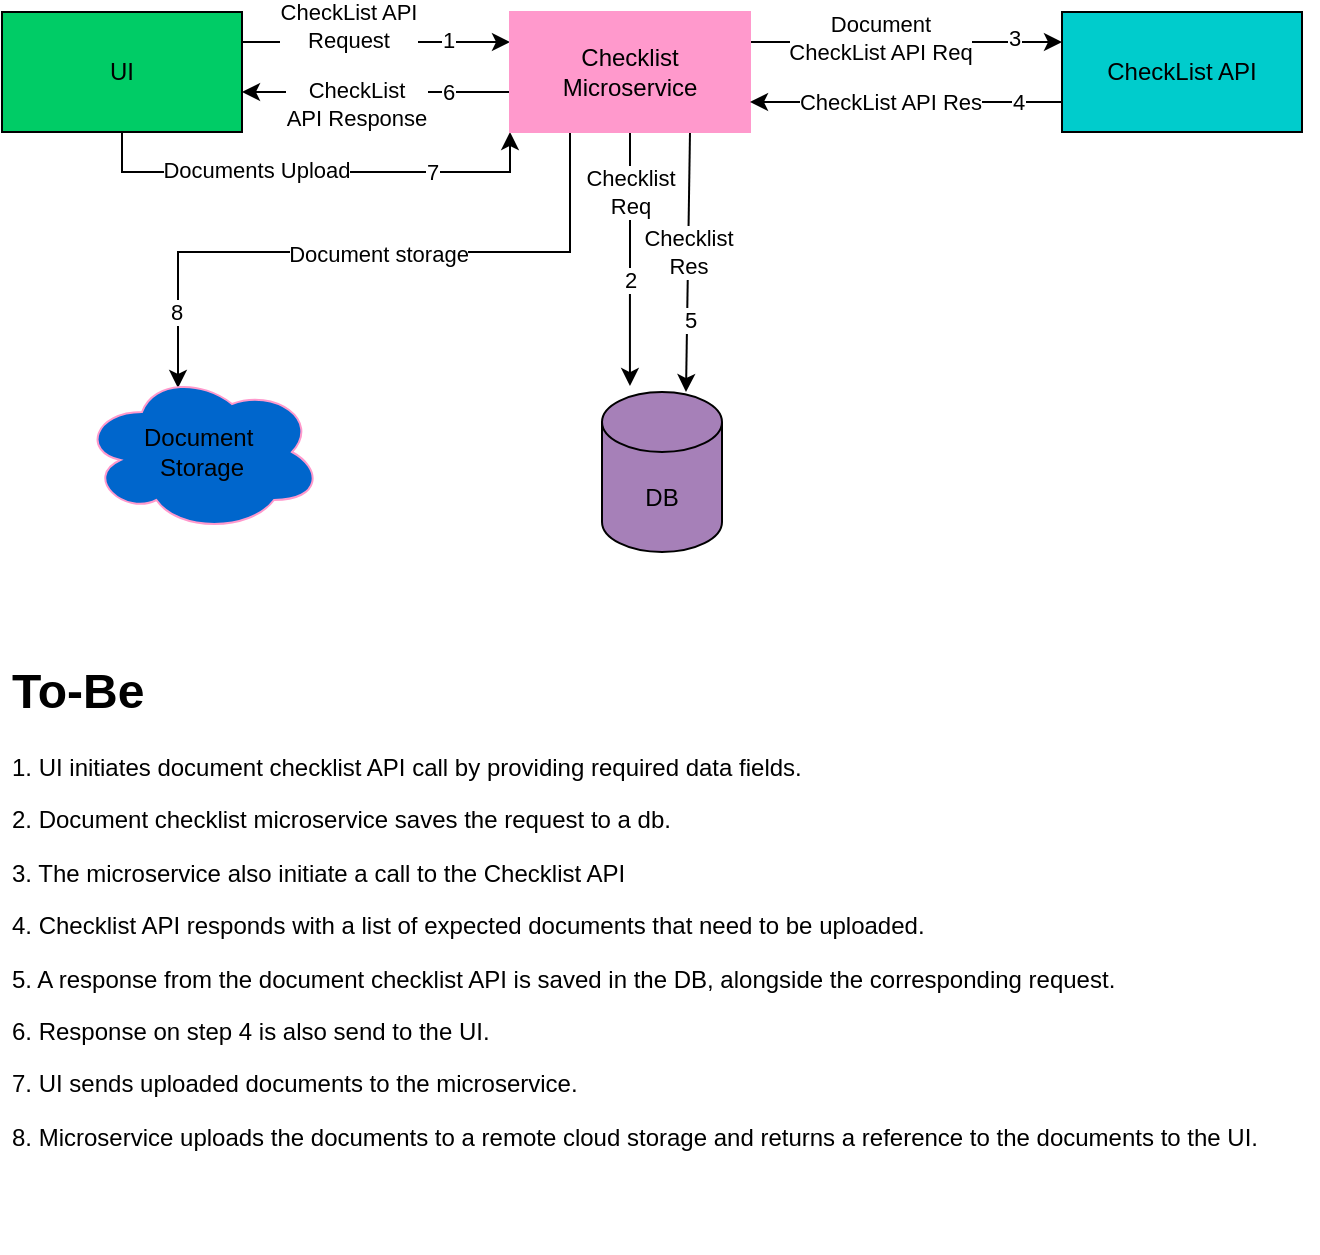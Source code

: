 <mxfile version="16.2.4" type="github" pages="3">
  <diagram id="SFGFKdBsq_LgU8wBkwlt" name="HLD">
    <mxGraphModel dx="769" dy="726" grid="0" gridSize="10" guides="1" tooltips="1" connect="1" arrows="1" fold="1" page="1" pageScale="1" pageWidth="827" pageHeight="1169" math="0" shadow="0">
      <root>
        <mxCell id="0" />
        <mxCell id="1" parent="0" />
        <mxCell id="IxMNwCfS60NAuG1sPDfC-7" style="edgeStyle=none;rounded=0;orthogonalLoop=1;jettySize=auto;html=1;exitX=1;exitY=0.25;exitDx=0;exitDy=0;entryX=0;entryY=0.25;entryDx=0;entryDy=0;" parent="1" source="IxMNwCfS60NAuG1sPDfC-1" target="IxMNwCfS60NAuG1sPDfC-2" edge="1">
          <mxGeometry relative="1" as="geometry" />
        </mxCell>
        <mxCell id="IxMNwCfS60NAuG1sPDfC-14" value="CheckList API&lt;br&gt;Request" style="edgeLabel;html=1;align=center;verticalAlign=middle;resizable=0;points=[];" parent="IxMNwCfS60NAuG1sPDfC-7" vertex="1" connectable="0">
          <mxGeometry x="-0.209" y="-1" relative="1" as="geometry">
            <mxPoint y="-9" as="offset" />
          </mxGeometry>
        </mxCell>
        <mxCell id="tLN3g65VDf-i_EO2xMAO-1" value="1" style="edgeLabel;html=1;align=center;verticalAlign=middle;resizable=0;points=[];strokeColor=#B5739D;" vertex="1" connectable="0" parent="IxMNwCfS60NAuG1sPDfC-7">
          <mxGeometry x="0.537" y="1" relative="1" as="geometry">
            <mxPoint as="offset" />
          </mxGeometry>
        </mxCell>
        <mxCell id="IxMNwCfS60NAuG1sPDfC-21" style="edgeStyle=orthogonalEdgeStyle;rounded=0;orthogonalLoop=1;jettySize=auto;html=1;exitX=0.5;exitY=1;exitDx=0;exitDy=0;entryX=0;entryY=1;entryDx=0;entryDy=0;" parent="1" source="IxMNwCfS60NAuG1sPDfC-1" target="IxMNwCfS60NAuG1sPDfC-2" edge="1">
          <mxGeometry relative="1" as="geometry" />
        </mxCell>
        <mxCell id="IxMNwCfS60NAuG1sPDfC-22" value="Documents Upload" style="edgeLabel;html=1;align=center;verticalAlign=middle;resizable=0;points=[];" parent="IxMNwCfS60NAuG1sPDfC-21" vertex="1" connectable="0">
          <mxGeometry x="-0.256" y="1" relative="1" as="geometry">
            <mxPoint as="offset" />
          </mxGeometry>
        </mxCell>
        <mxCell id="tLN3g65VDf-i_EO2xMAO-7" value="7" style="edgeLabel;html=1;align=center;verticalAlign=middle;resizable=0;points=[];" vertex="1" connectable="0" parent="IxMNwCfS60NAuG1sPDfC-21">
          <mxGeometry x="0.496" relative="1" as="geometry">
            <mxPoint as="offset" />
          </mxGeometry>
        </mxCell>
        <mxCell id="IxMNwCfS60NAuG1sPDfC-1" value="UI" style="rounded=0;whiteSpace=wrap;html=1;fillColor=#00CC66;" parent="1" vertex="1">
          <mxGeometry x="40" y="70" width="120" height="60" as="geometry" />
        </mxCell>
        <mxCell id="IxMNwCfS60NAuG1sPDfC-8" style="edgeStyle=none;rounded=0;orthogonalLoop=1;jettySize=auto;html=1;exitX=1;exitY=0.25;exitDx=0;exitDy=0;entryX=0;entryY=0.25;entryDx=0;entryDy=0;" parent="1" source="IxMNwCfS60NAuG1sPDfC-2" target="IxMNwCfS60NAuG1sPDfC-3" edge="1">
          <mxGeometry relative="1" as="geometry" />
        </mxCell>
        <mxCell id="IxMNwCfS60NAuG1sPDfC-16" value="Document&lt;br&gt;CheckList API Req" style="edgeLabel;html=1;align=center;verticalAlign=middle;resizable=0;points=[];" parent="IxMNwCfS60NAuG1sPDfC-8" vertex="1" connectable="0">
          <mxGeometry x="-0.167" y="2" relative="1" as="geometry">
            <mxPoint as="offset" />
          </mxGeometry>
        </mxCell>
        <mxCell id="tLN3g65VDf-i_EO2xMAO-2" value="3" style="edgeLabel;html=1;align=center;verticalAlign=middle;resizable=0;points=[];" vertex="1" connectable="0" parent="IxMNwCfS60NAuG1sPDfC-8">
          <mxGeometry x="0.692" y="2" relative="1" as="geometry">
            <mxPoint as="offset" />
          </mxGeometry>
        </mxCell>
        <mxCell id="IxMNwCfS60NAuG1sPDfC-10" style="edgeStyle=none;rounded=0;orthogonalLoop=1;jettySize=auto;html=1;exitX=0.75;exitY=1;exitDx=0;exitDy=0;entryX=0.7;entryY=0;entryDx=0;entryDy=0;entryPerimeter=0;" parent="1" source="IxMNwCfS60NAuG1sPDfC-2" target="IxMNwCfS60NAuG1sPDfC-4" edge="1">
          <mxGeometry relative="1" as="geometry" />
        </mxCell>
        <mxCell id="IxMNwCfS60NAuG1sPDfC-19" value="Checklist&lt;br&gt;Res" style="edgeLabel;html=1;align=center;verticalAlign=middle;resizable=0;points=[];" parent="IxMNwCfS60NAuG1sPDfC-10" vertex="1" connectable="0">
          <mxGeometry x="-0.077" relative="1" as="geometry">
            <mxPoint as="offset" />
          </mxGeometry>
        </mxCell>
        <mxCell id="tLN3g65VDf-i_EO2xMAO-5" value="5" style="edgeLabel;html=1;align=center;verticalAlign=middle;resizable=0;points=[];" vertex="1" connectable="0" parent="IxMNwCfS60NAuG1sPDfC-10">
          <mxGeometry x="0.446" y="1" relative="1" as="geometry">
            <mxPoint as="offset" />
          </mxGeometry>
        </mxCell>
        <mxCell id="IxMNwCfS60NAuG1sPDfC-11" style="edgeStyle=none;rounded=0;orthogonalLoop=1;jettySize=auto;html=1;exitX=0.5;exitY=1;exitDx=0;exitDy=0;entryX=0.233;entryY=-0.037;entryDx=0;entryDy=0;entryPerimeter=0;" parent="1" source="IxMNwCfS60NAuG1sPDfC-2" target="IxMNwCfS60NAuG1sPDfC-4" edge="1">
          <mxGeometry relative="1" as="geometry" />
        </mxCell>
        <mxCell id="IxMNwCfS60NAuG1sPDfC-18" value="Checklist&lt;br&gt;Req" style="edgeLabel;html=1;align=center;verticalAlign=middle;resizable=0;points=[];" parent="IxMNwCfS60NAuG1sPDfC-11" vertex="1" connectable="0">
          <mxGeometry x="-0.528" relative="1" as="geometry">
            <mxPoint as="offset" />
          </mxGeometry>
        </mxCell>
        <mxCell id="tLN3g65VDf-i_EO2xMAO-3" value="2" style="edgeLabel;html=1;align=center;verticalAlign=middle;resizable=0;points=[];" vertex="1" connectable="0" parent="IxMNwCfS60NAuG1sPDfC-11">
          <mxGeometry x="0.165" relative="1" as="geometry">
            <mxPoint as="offset" />
          </mxGeometry>
        </mxCell>
        <mxCell id="IxMNwCfS60NAuG1sPDfC-12" style="edgeStyle=orthogonalEdgeStyle;rounded=0;orthogonalLoop=1;jettySize=auto;html=1;exitX=0.25;exitY=1;exitDx=0;exitDy=0;entryX=0.4;entryY=0.1;entryDx=0;entryDy=0;entryPerimeter=0;" parent="1" source="IxMNwCfS60NAuG1sPDfC-2" target="tLN3g65VDf-i_EO2xMAO-10" edge="1">
          <mxGeometry relative="1" as="geometry" />
        </mxCell>
        <mxCell id="IxMNwCfS60NAuG1sPDfC-20" value="Document storage" style="edgeLabel;html=1;align=center;verticalAlign=middle;resizable=0;points=[];" parent="IxMNwCfS60NAuG1sPDfC-12" vertex="1" connectable="0">
          <mxGeometry x="-0.033" y="1" relative="1" as="geometry">
            <mxPoint as="offset" />
          </mxGeometry>
        </mxCell>
        <mxCell id="tLN3g65VDf-i_EO2xMAO-8" value="8" style="edgeLabel;html=1;align=center;verticalAlign=middle;resizable=0;points=[];" vertex="1" connectable="0" parent="IxMNwCfS60NAuG1sPDfC-12">
          <mxGeometry x="0.762" y="-1" relative="1" as="geometry">
            <mxPoint as="offset" />
          </mxGeometry>
        </mxCell>
        <mxCell id="IxMNwCfS60NAuG1sPDfC-13" style="edgeStyle=none;rounded=0;orthogonalLoop=1;jettySize=auto;html=1;exitX=0;exitY=0.75;exitDx=0;exitDy=0;entryX=1;entryY=0.75;entryDx=0;entryDy=0;" parent="1" edge="1">
          <mxGeometry relative="1" as="geometry">
            <mxPoint x="294" y="110" as="sourcePoint" />
            <mxPoint x="160" y="110" as="targetPoint" />
          </mxGeometry>
        </mxCell>
        <mxCell id="IxMNwCfS60NAuG1sPDfC-15" value="CheckList&lt;br&gt;API Response" style="edgeLabel;html=1;align=center;verticalAlign=middle;resizable=0;points=[];" parent="IxMNwCfS60NAuG1sPDfC-13" vertex="1" connectable="0">
          <mxGeometry x="0.388" y="-1" relative="1" as="geometry">
            <mxPoint x="16" y="7" as="offset" />
          </mxGeometry>
        </mxCell>
        <mxCell id="tLN3g65VDf-i_EO2xMAO-6" value="6" style="edgeLabel;html=1;align=center;verticalAlign=middle;resizable=0;points=[];" vertex="1" connectable="0" parent="IxMNwCfS60NAuG1sPDfC-13">
          <mxGeometry x="-0.537" relative="1" as="geometry">
            <mxPoint as="offset" />
          </mxGeometry>
        </mxCell>
        <mxCell id="IxMNwCfS60NAuG1sPDfC-2" value="Checklist&lt;br&gt;Microservice" style="rounded=0;whiteSpace=wrap;html=1;strokeColor=#FF99CC;fillColor=#FF99CC;" parent="1" vertex="1">
          <mxGeometry x="294" y="70" width="120" height="60" as="geometry" />
        </mxCell>
        <mxCell id="IxMNwCfS60NAuG1sPDfC-9" style="edgeStyle=none;rounded=0;orthogonalLoop=1;jettySize=auto;html=1;exitX=0;exitY=0.75;exitDx=0;exitDy=0;entryX=1;entryY=0.75;entryDx=0;entryDy=0;" parent="1" source="IxMNwCfS60NAuG1sPDfC-3" target="IxMNwCfS60NAuG1sPDfC-2" edge="1">
          <mxGeometry relative="1" as="geometry" />
        </mxCell>
        <mxCell id="IxMNwCfS60NAuG1sPDfC-17" value="CheckList API Res" style="edgeLabel;html=1;align=center;verticalAlign=middle;resizable=0;points=[];" parent="IxMNwCfS60NAuG1sPDfC-9" vertex="1" connectable="0">
          <mxGeometry x="0.103" relative="1" as="geometry">
            <mxPoint as="offset" />
          </mxGeometry>
        </mxCell>
        <mxCell id="tLN3g65VDf-i_EO2xMAO-4" value="4" style="edgeLabel;html=1;align=center;verticalAlign=middle;resizable=0;points=[];" vertex="1" connectable="0" parent="IxMNwCfS60NAuG1sPDfC-9">
          <mxGeometry x="-0.718" relative="1" as="geometry">
            <mxPoint as="offset" />
          </mxGeometry>
        </mxCell>
        <mxCell id="IxMNwCfS60NAuG1sPDfC-3" value="CheckList API" style="rounded=0;whiteSpace=wrap;html=1;fillColor=#00CCCC;" parent="1" vertex="1">
          <mxGeometry x="570" y="70" width="120" height="60" as="geometry" />
        </mxCell>
        <mxCell id="IxMNwCfS60NAuG1sPDfC-4" value="DB" style="shape=cylinder3;whiteSpace=wrap;html=1;boundedLbl=1;backgroundOutline=1;size=15;fillColor=#A680B8;" parent="1" vertex="1">
          <mxGeometry x="340" y="260" width="60" height="80" as="geometry" />
        </mxCell>
        <mxCell id="tLN3g65VDf-i_EO2xMAO-9" value="&lt;h1&gt;To-Be&lt;/h1&gt;&lt;p&gt;1. UI initiates document checklist API call by providing required data fields.&lt;/p&gt;&lt;p&gt;2. Document checklist microservice saves the request to a db.&lt;/p&gt;&lt;p&gt;3. The microservice also initiate a call to the Checklist API&lt;/p&gt;&lt;p&gt;4. Checklist API responds with a list of expected documents that need to be uploaded.&lt;/p&gt;&lt;p&gt;5. A response from the document checklist API is saved in the DB, alongside the corresponding request.&lt;/p&gt;&lt;p&gt;6. Response on step 4 is also send to the UI.&lt;/p&gt;&lt;p&gt;7. UI sends uploaded documents to the microservice.&lt;/p&gt;&lt;p&gt;8. Microservice uploads the documents to a remote cloud storage and returns a reference to the documents to the UI.&lt;/p&gt;" style="text;html=1;strokeColor=none;fillColor=none;spacing=5;spacingTop=-20;whiteSpace=wrap;overflow=hidden;rounded=0;" vertex="1" parent="1">
          <mxGeometry x="40" y="390" width="658" height="300" as="geometry" />
        </mxCell>
        <mxCell id="tLN3g65VDf-i_EO2xMAO-10" value="Document&amp;nbsp;&lt;br&gt;Storage" style="ellipse;shape=cloud;whiteSpace=wrap;html=1;strokeColor=#FF99CC;fillColor=#0066CC;" vertex="1" parent="1">
          <mxGeometry x="80" y="250" width="120" height="80" as="geometry" />
        </mxCell>
      </root>
    </mxGraphModel>
  </diagram>
  <diagram id="E6ZJZUev4cxzvs1RTEKU" name="Use Case">
    <mxGraphModel dx="769" dy="726" grid="0" gridSize="10" guides="1" tooltips="1" connect="1" arrows="1" fold="1" page="1" pageScale="1" pageWidth="827" pageHeight="1169" math="0" shadow="0">
      <root>
        <mxCell id="j_flr7XlIJxbWJwG-iVD-0" />
        <mxCell id="j_flr7XlIJxbWJwG-iVD-1" parent="j_flr7XlIJxbWJwG-iVD-0" />
        <mxCell id="j_flr7XlIJxbWJwG-iVD-2" value="Customer" style="shape=umlActor;verticalLabelPosition=bottom;verticalAlign=top;html=1;outlineConnect=0;strokeColor=#82b366;fillColor=#d5e8d4;" vertex="1" parent="j_flr7XlIJxbWJwG-iVD-1">
          <mxGeometry x="100" y="190" width="60" height="110" as="geometry" />
        </mxCell>
        <mxCell id="j_flr7XlIJxbWJwG-iVD-3" value="Refinance" style="ellipse;whiteSpace=wrap;html=1;strokeColor=#b85450;fillColor=#f8cecc;" vertex="1" parent="j_flr7XlIJxbWJwG-iVD-1">
          <mxGeometry x="340" y="110" width="140" height="70" as="geometry" />
        </mxCell>
        <mxCell id="j_flr7XlIJxbWJwG-iVD-4" value="New Loan" style="ellipse;whiteSpace=wrap;html=1;strokeColor=#FF99CC;fillColor=#0066CC;" vertex="1" parent="j_flr7XlIJxbWJwG-iVD-1">
          <mxGeometry x="340" y="290" width="140" height="70" as="geometry" />
        </mxCell>
        <mxCell id="j_flr7XlIJxbWJwG-iVD-5" value="" style="edgeStyle=none;html=1;endArrow=block;endFill=0;endSize=12;verticalAlign=bottom;rounded=0;entryX=0;entryY=0.5;entryDx=0;entryDy=0;" edge="1" parent="j_flr7XlIJxbWJwG-iVD-1" target="j_flr7XlIJxbWJwG-iVD-4">
          <mxGeometry width="160" relative="1" as="geometry">
            <mxPoint x="130" y="260" as="sourcePoint" />
            <mxPoint x="290" y="260" as="targetPoint" />
          </mxGeometry>
        </mxCell>
        <mxCell id="j_flr7XlIJxbWJwG-iVD-6" value="" style="edgeStyle=none;html=1;endArrow=block;endFill=0;endSize=12;verticalAlign=bottom;rounded=0;" edge="1" parent="j_flr7XlIJxbWJwG-iVD-1">
          <mxGeometry width="160" relative="1" as="geometry">
            <mxPoint x="130" y="260" as="sourcePoint" />
            <mxPoint x="340" y="144.5" as="targetPoint" />
          </mxGeometry>
        </mxCell>
      </root>
    </mxGraphModel>
  </diagram>
  <diagram id="RtlaSzf-DrLupRlzeGUS" name="sequence">
    <mxGraphModel dx="769" dy="726" grid="0" gridSize="10" guides="1" tooltips="1" connect="1" arrows="1" fold="1" page="1" pageScale="1" pageWidth="827" pageHeight="1169" background="none" math="0" shadow="1">
      <root>
        <mxCell id="pQbie3UsM-gM0Oni82FE-0" />
        <mxCell id="pQbie3UsM-gM0Oni82FE-1" parent="pQbie3UsM-gM0Oni82FE-0" />
        <mxCell id="pQbie3UsM-gM0Oni82FE-2" value="UI" style="shape=umlLifeline;perimeter=lifelinePerimeter;whiteSpace=wrap;html=1;container=1;collapsible=0;recursiveResize=0;outlineConnect=0;strokeColor=#d79b00;fillColor=#ffe6cc;" vertex="1" parent="pQbie3UsM-gM0Oni82FE-1">
          <mxGeometry x="140" y="30" width="100" height="378" as="geometry" />
        </mxCell>
        <mxCell id="pQbie3UsM-gM0Oni82FE-7" value="" style="html=1;points=[];perimeter=orthogonalPerimeter;strokeColor=#d79b00;fillColor=#ffe6cc;" vertex="1" parent="pQbie3UsM-gM0Oni82FE-2">
          <mxGeometry x="45" y="60" width="10" height="80" as="geometry" />
        </mxCell>
        <mxCell id="pQbie3UsM-gM0Oni82FE-17" value="" style="html=1;points=[];perimeter=orthogonalPerimeter;strokeColor=#d79b00;fillColor=#ffe6cc;" vertex="1" parent="pQbie3UsM-gM0Oni82FE-2">
          <mxGeometry x="45" y="234" width="10" height="80" as="geometry" />
        </mxCell>
        <mxCell id="pQbie3UsM-gM0Oni82FE-3" value="" style="shape=umlLifeline;participant=umlActor;perimeter=lifelinePerimeter;whiteSpace=wrap;html=1;container=1;collapsible=0;recursiveResize=0;verticalAlign=top;spacingTop=36;outlineConnect=0;strokeColor=#FF99CC;fillColor=#0066CC;" vertex="1" parent="pQbie3UsM-gM0Oni82FE-1">
          <mxGeometry x="40" y="30" width="20" height="379" as="geometry" />
        </mxCell>
        <mxCell id="pQbie3UsM-gM0Oni82FE-4" value="Checklist&lt;br&gt;Microservice" style="shape=umlLifeline;perimeter=lifelinePerimeter;whiteSpace=wrap;html=1;container=1;collapsible=0;recursiveResize=0;outlineConnect=0;strokeColor=#82b366;fillColor=#d5e8d4;" vertex="1" parent="pQbie3UsM-gM0Oni82FE-1">
          <mxGeometry x="314" y="30" width="100" height="375" as="geometry" />
        </mxCell>
        <mxCell id="pQbie3UsM-gM0Oni82FE-8" value="" style="html=1;points=[];perimeter=orthogonalPerimeter;strokeColor=#82b366;fillColor=#d5e8d4;" vertex="1" parent="pQbie3UsM-gM0Oni82FE-4">
          <mxGeometry x="45" y="60" width="10" height="121" as="geometry" />
        </mxCell>
        <mxCell id="pQbie3UsM-gM0Oni82FE-10" value="6. Document&lt;br&gt;Checklist JSON Resp" style="html=1;verticalAlign=bottom;endArrow=open;dashed=1;endSize=8;exitX=0;exitY=0.95;rounded=0;" edge="1" parent="pQbie3UsM-gM0Oni82FE-4">
          <mxGeometry relative="1" as="geometry">
            <mxPoint x="-118" y="125" as="targetPoint" />
            <mxPoint x="41" y="125" as="sourcePoint" />
          </mxGeometry>
        </mxCell>
        <mxCell id="pQbie3UsM-gM0Oni82FE-15" value="5. JPA Query&lt;br&gt;Request/Response" style="html=1;verticalAlign=bottom;startArrow=oval;startFill=1;endArrow=block;startSize=8;rounded=0;entryX=-0.1;entryY=0.3;entryDx=0;entryDy=0;entryPerimeter=0;" edge="1" parent="pQbie3UsM-gM0Oni82FE-4">
          <mxGeometry x="0.306" y="-15" width="60" relative="1" as="geometry">
            <mxPoint x="48" y="166" as="sourcePoint" />
            <mxPoint x="385" y="166" as="targetPoint" />
            <mxPoint as="offset" />
          </mxGeometry>
        </mxCell>
        <mxCell id="pQbie3UsM-gM0Oni82FE-18" value="" style="html=1;points=[];perimeter=orthogonalPerimeter;strokeColor=#82b366;fillColor=#d5e8d4;" vertex="1" parent="pQbie3UsM-gM0Oni82FE-4">
          <mxGeometry x="43" y="232" width="10" height="80" as="geometry" />
        </mxCell>
        <mxCell id="pQbie3UsM-gM0Oni82FE-19" value="8. Documents&lt;br&gt;Submission" style="html=1;verticalAlign=bottom;endArrow=block;entryX=0;entryY=0;rounded=0;" edge="1" parent="pQbie3UsM-gM0Oni82FE-4">
          <mxGeometry relative="1" as="geometry">
            <mxPoint x="-119" y="247.0" as="sourcePoint" />
            <mxPoint x="43" y="247.0" as="targetPoint" />
          </mxGeometry>
        </mxCell>
        <mxCell id="pQbie3UsM-gM0Oni82FE-20" value="11. Response" style="html=1;verticalAlign=bottom;endArrow=open;dashed=1;endSize=8;exitX=0;exitY=0.95;rounded=0;" edge="1" parent="pQbie3UsM-gM0Oni82FE-4">
          <mxGeometry relative="1" as="geometry">
            <mxPoint x="-117" y="301" as="targetPoint" />
            <mxPoint x="43" y="301" as="sourcePoint" />
          </mxGeometry>
        </mxCell>
        <mxCell id="pQbie3UsM-gM0Oni82FE-5" value="Checklist&lt;br&gt;API" style="shape=umlLifeline;perimeter=lifelinePerimeter;whiteSpace=wrap;html=1;container=1;collapsible=0;recursiveResize=0;outlineConnect=0;strokeColor=#FF99CC;fillColor=#0066CC;" vertex="1" parent="pQbie3UsM-gM0Oni82FE-1">
          <mxGeometry x="480" y="30" width="100" height="154" as="geometry" />
        </mxCell>
        <mxCell id="pQbie3UsM-gM0Oni82FE-11" value="" style="html=1;points=[];perimeter=orthogonalPerimeter;strokeColor=#FF99CC;fillColor=#0066CC;" vertex="1" parent="pQbie3UsM-gM0Oni82FE-5">
          <mxGeometry x="44" y="60" width="10" height="80" as="geometry" />
        </mxCell>
        <mxCell id="pQbie3UsM-gM0Oni82FE-12" value="3. Checklist &lt;br&gt;JSON Req" style="html=1;verticalAlign=bottom;endArrow=block;entryX=0;entryY=0;rounded=0;" edge="1" parent="pQbie3UsM-gM0Oni82FE-5">
          <mxGeometry relative="1" as="geometry">
            <mxPoint x="-110" y="83" as="sourcePoint" />
            <mxPoint x="44" y="83.0" as="targetPoint" />
          </mxGeometry>
        </mxCell>
        <mxCell id="pQbie3UsM-gM0Oni82FE-13" value="4. Checklist JSON Res" style="html=1;verticalAlign=bottom;endArrow=open;dashed=1;endSize=8;exitX=0;exitY=0.95;rounded=0;" edge="1" parent="pQbie3UsM-gM0Oni82FE-5">
          <mxGeometry relative="1" as="geometry">
            <mxPoint x="-111" y="116" as="targetPoint" />
            <mxPoint x="44" y="116" as="sourcePoint" />
          </mxGeometry>
        </mxCell>
        <mxCell id="pQbie3UsM-gM0Oni82FE-6" value="Database" style="shape=umlLifeline;perimeter=lifelinePerimeter;whiteSpace=wrap;html=1;container=1;collapsible=0;recursiveResize=0;outlineConnect=0;strokeColor=#b85450;fillColor=#f8cecc;" vertex="1" parent="pQbie3UsM-gM0Oni82FE-1">
          <mxGeometry x="655" y="30" width="100" height="375" as="geometry" />
        </mxCell>
        <mxCell id="pQbie3UsM-gM0Oni82FE-14" value="" style="html=1;points=[];perimeter=orthogonalPerimeter;strokeColor=#b85450;fillColor=#f8cecc;" vertex="1" parent="pQbie3UsM-gM0Oni82FE-6">
          <mxGeometry x="45" y="130" width="10" height="80" as="geometry" />
        </mxCell>
        <mxCell id="pQbie3UsM-gM0Oni82FE-9" value="2. Document Checklist &lt;br&gt;JSON Req" style="html=1;verticalAlign=bottom;endArrow=block;entryX=0;entryY=0;rounded=0;align=center;" edge="1" parent="pQbie3UsM-gM0Oni82FE-1">
          <mxGeometry relative="1" as="geometry">
            <mxPoint x="200" y="100" as="sourcePoint" />
            <mxPoint x="359" y="100.0" as="targetPoint" />
          </mxGeometry>
        </mxCell>
        <mxCell id="pQbie3UsM-gM0Oni82FE-21" value="Document&lt;br&gt;Storage" style="shape=umlLifeline;perimeter=lifelinePerimeter;whiteSpace=wrap;html=1;container=1;collapsible=0;recursiveResize=0;outlineConnect=0;strokeColor=#FF99CC;fillColor=#0066CC;" vertex="1" parent="pQbie3UsM-gM0Oni82FE-1">
          <mxGeometry x="480" y="218" width="89" height="132" as="geometry" />
        </mxCell>
        <mxCell id="pQbie3UsM-gM0Oni82FE-25" value="" style="html=1;points=[];perimeter=orthogonalPerimeter;strokeColor=#FF99CC;fillColor=#0066CC;" vertex="1" parent="pQbie3UsM-gM0Oni82FE-21">
          <mxGeometry x="39.5" y="44" width="10" height="80" as="geometry" />
        </mxCell>
        <mxCell id="pQbie3UsM-gM0Oni82FE-24" value="9. Documents&lt;br&gt;Archiving" style="html=1;verticalAlign=bottom;endArrow=block;rounded=0;" edge="1" parent="pQbie3UsM-gM0Oni82FE-1">
          <mxGeometry width="80" relative="1" as="geometry">
            <mxPoint x="367" y="289" as="sourcePoint" />
            <mxPoint x="519.5" y="289" as="targetPoint" />
          </mxGeometry>
        </mxCell>
        <mxCell id="pQbie3UsM-gM0Oni82FE-26" value="10. Response" style="html=1;verticalAlign=bottom;endArrow=open;dashed=1;endSize=8;rounded=0;" edge="1" parent="pQbie3UsM-gM0Oni82FE-1">
          <mxGeometry relative="1" as="geometry">
            <mxPoint x="367" y="317" as="targetPoint" />
            <mxPoint x="517" y="317" as="sourcePoint" />
          </mxGeometry>
        </mxCell>
        <mxCell id="pQbie3UsM-gM0Oni82FE-27" value="1. Customer Filling &lt;br&gt;SMSF Data" style="html=1;verticalAlign=bottom;endArrow=block;rounded=0;" edge="1" parent="pQbie3UsM-gM0Oni82FE-1">
          <mxGeometry width="80" relative="1" as="geometry">
            <mxPoint x="52" y="122" as="sourcePoint" />
            <mxPoint x="185" y="122" as="targetPoint" />
          </mxGeometry>
        </mxCell>
        <mxCell id="pQbie3UsM-gM0Oni82FE-28" value="7. Customer Uploading &lt;br&gt;Documents" style="html=1;verticalAlign=bottom;endArrow=block;rounded=0;" edge="1" parent="pQbie3UsM-gM0Oni82FE-1">
          <mxGeometry width="80" relative="1" as="geometry">
            <mxPoint x="52" y="306" as="sourcePoint" />
            <mxPoint x="184" y="306" as="targetPoint" />
          </mxGeometry>
        </mxCell>
      </root>
    </mxGraphModel>
  </diagram>
</mxfile>
